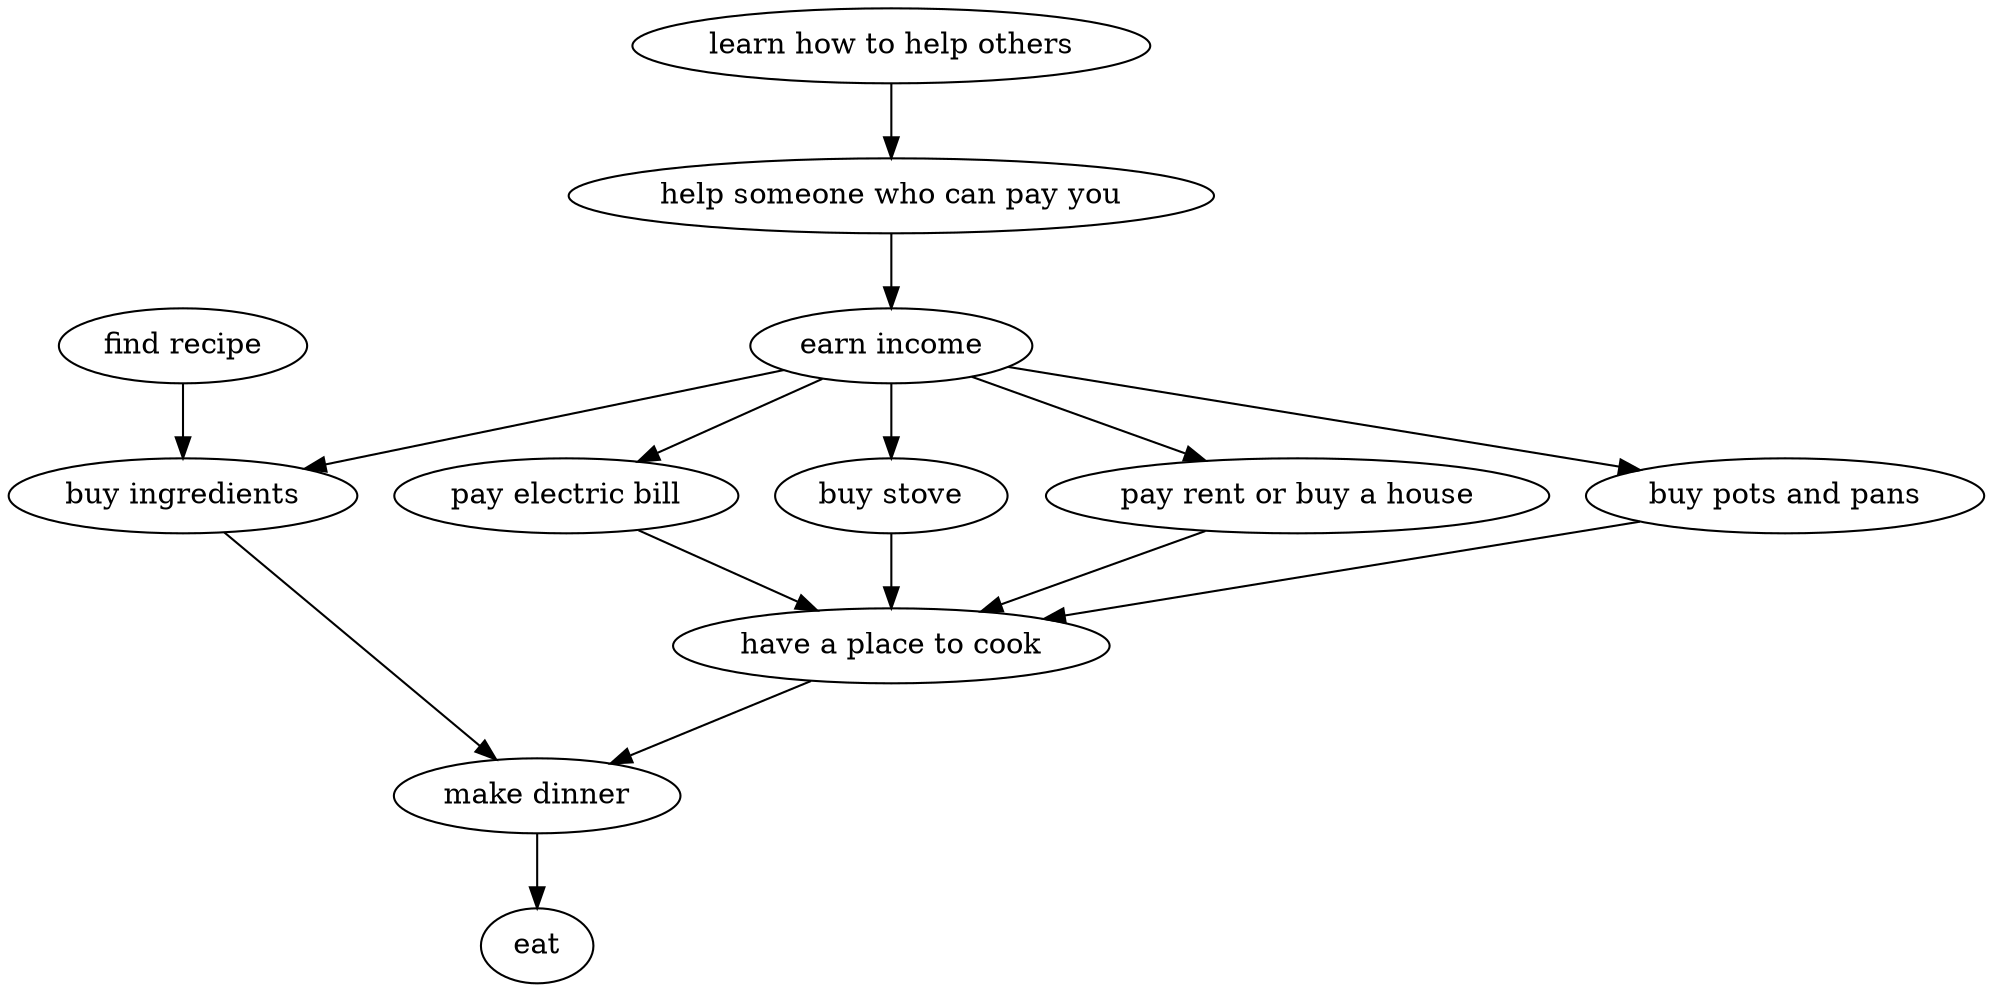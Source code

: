 digraph "" {
	graph [bb="0,0,816.35,468",
		rankdir=TB
	];
	node [label="\N"];
	"find recipe
"	 [height=0.5,
		pos="70.845,306",
		width=1.4609];
	"buy ingredients
"	 [height=0.5,
		pos="70.845,234",
		width=1.9679];
	"find recipe
" -> "buy ingredients
"	 [pos="e,70.845,252.41 70.845,287.83 70.845,280.13 70.845,270.97 70.845,262.42"];
	"pay electric bill
"	 [height=0.5,
		pos="230.84,234",
		width=1.975];
	"have a place to cook
"	 [height=0.5,
		pos="367.84,162",
		width=2.4963];
	"pay electric bill
" -> "have a place to cook
"	 [pos="e,335.45,179.02 261.93,217.66 281.05,207.61 305.78,194.62 326.53,183.71"];
	"earn income
"	 [height=0.5,
		pos="367.84,306",
		width=1.6248];
	"earn income
" -> "pay electric bill
"	 [pos="e,261.94,250.34 338.12,290.38 318.42,280.03 292.35,266.33 270.85,255.02"];
	"buy stove
"	 [height=0.5,
		pos="367.84,234",
		width=1.3422];
	"earn income
" -> "buy stove
"	 [pos="e,367.84,252.41 367.84,287.83 367.84,280.13 367.84,270.97 367.84,262.42"];
	"earn income
" -> "buy ingredients
"	 [pos="e,122.27,246.47 321.76,294.83 270.81,282.48 188.49,262.52 132.13,248.86"];
	"pay rent or buy a house
"	 [height=0.5,
		pos="535.84,234",
		width=2.8169];
	"earn income
" -> "pay rent or buy a house
"	 [pos="e,496.78,250.74 402.25,291.26 426.81,280.73 460.18,266.43 487.43,254.75"];
	"buy pots and pans
"	 [height=0.5,
		pos="735.84,234",
		width=2.2362];
	"earn income
" -> "buy pots and pans
"	 [pos="e,675.82,246.05 417.58,296.43 473.21,285.7 566.01,267.74 645.84,252 652.36,250.72 659.13,249.37 665.91,248.03"];
	"help someone who can pay you
"	 [height=0.5,
		pos="367.84,378",
		width=3.6811];
	"help someone who can pay you
" -> "earn income
"	 [pos="e,367.84,324.41 367.84,359.83 367.84,352.13 367.84,342.97 367.84,334.42"];
	"learn how to help others
"	 [height=0.5,
		pos="367.84,450",
		width=2.8989];
	"learn how to help others
" -> "help someone who can pay you
"	 [pos="e,367.84,396.41 367.84,431.83 367.84,424.13 367.84,414.97 367.84,406.42"];
	"buy stove
" -> "have a place to cook
"	 [pos="e,367.84,180.41 367.84,215.83 367.84,208.13 367.84,198.97 367.84,190.42"];
	"eat
"	 [height=0.5,
		pos="219.84,18",
		width=0.75];
	"make dinner
"	 [height=0.5,
		pos="219.84,90",
		width=1.6399];
	"make dinner
" -> "eat
"	 [pos="e,219.84,36.413 219.84,71.831 219.84,64.131 219.84,54.974 219.84,46.417"];
	"buy ingredients
" -> "make dinner
"	 [pos="e,201.89,107.35 89.115,216.34 115.51,190.83 164.41,143.57 194.35,114.64"];
	"have a place to cook
" -> "make dinner
"	 [pos="e,251.46,105.38 333.52,145.3 311.75,134.71 283.49,120.96 260.59,109.82"];
	"pay rent or buy a house
" -> "have a place to cook
"	 [pos="e,406.02,178.36 496.88,217.3 472.54,206.87 441.02,193.36 415.24,182.31"];
	"buy pots and pans
" -> "have a place to cook
"	 [pos="e,432.74,174.5 675.82,221.95 665.81,219.95 655.54,217.91 645.84,216 577.02,202.43 498.55,187.21 442.58,176.4"];
}

